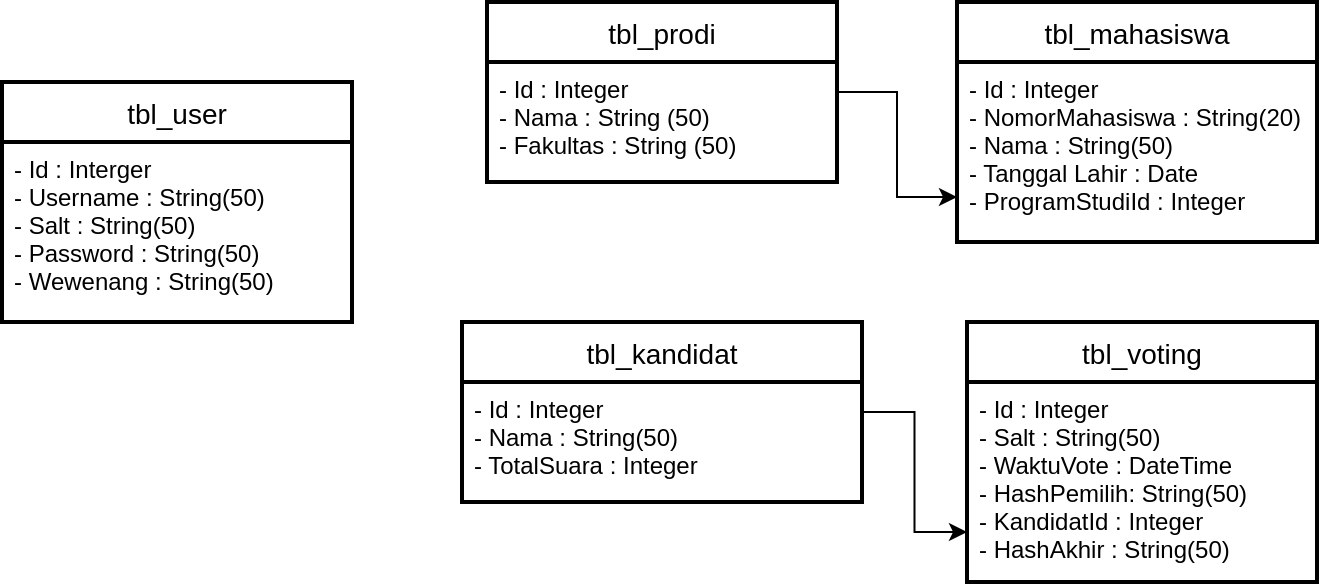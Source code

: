 <mxfile version="13.5.5"><diagram id="hA6q2AcTqDbjUdnbhLis" name="Page-1"><mxGraphModel dx="806" dy="519" grid="1" gridSize="10" guides="1" tooltips="1" connect="1" arrows="1" fold="1" page="1" pageScale="1" pageWidth="850" pageHeight="1100" math="0" shadow="0"><root><mxCell id="0"/><mxCell id="1" parent="0"/><mxCell id="hBsBICLb6msn_SieOSbt-7" style="edgeStyle=orthogonalEdgeStyle;rounded=0;orthogonalLoop=1;jettySize=auto;html=1;exitX=1;exitY=0.25;exitDx=0;exitDy=0;entryX=0;entryY=0.75;entryDx=0;entryDy=0;" edge="1" parent="1" source="hBsBICLb6msn_SieOSbt-4" target="aYHUc-IorE9SrCCVJnuH-11"><mxGeometry relative="1" as="geometry"/></mxCell><mxCell id="hBsBICLb6msn_SieOSbt-8" style="edgeStyle=orthogonalEdgeStyle;rounded=0;orthogonalLoop=1;jettySize=auto;html=1;exitX=1;exitY=0.25;exitDx=0;exitDy=0;entryX=0;entryY=0.75;entryDx=0;entryDy=0;" edge="1" parent="1" source="aYHUc-IorE9SrCCVJnuH-13" target="aYHUc-IorE9SrCCVJnuH-18"><mxGeometry relative="1" as="geometry"/></mxCell><mxCell id="aYHUc-IorE9SrCCVJnuH-17" value="tbl_voting" style="swimlane;childLayout=stackLayout;horizontal=1;startSize=30;horizontalStack=0;rounded=1;fontSize=14;fontStyle=0;strokeWidth=2;resizeParent=0;resizeLast=1;shadow=0;dashed=0;align=center;arcSize=0;" parent="1" vertex="1"><mxGeometry x="522.5" y="240" width="175" height="130" as="geometry"/></mxCell><mxCell id="aYHUc-IorE9SrCCVJnuH-18" value="- Id : Integer &#xA;- Salt : String(50) &#xA;- WaktuVote : DateTime &#xA;- HashPemilih: String(50) &#xA;- KandidatId : Integer &#xA;- HashAkhir : String(50) &#xA;&#xA;" style="align=left;strokeColor=none;fillColor=none;spacingLeft=4;fontSize=12;verticalAlign=top;resizable=0;rotatable=0;part=1;fontStyle=0" parent="aYHUc-IorE9SrCCVJnuH-17" vertex="1"><mxGeometry y="30" width="175" height="100" as="geometry"/></mxCell><mxCell id="aYHUc-IorE9SrCCVJnuH-12" value="tbl_kandidat" style="swimlane;childLayout=stackLayout;horizontal=1;startSize=30;horizontalStack=0;rounded=1;fontSize=14;fontStyle=0;strokeWidth=2;resizeParent=0;resizeLast=1;shadow=0;dashed=0;align=center;arcSize=0;" parent="1" vertex="1"><mxGeometry x="270" y="240" width="200" height="90" as="geometry"/></mxCell><mxCell id="aYHUc-IorE9SrCCVJnuH-13" value="- Id : Integer &#xA;- Nama : String(50) &#xA;- TotalSuara : Integer" style="align=left;strokeColor=none;fillColor=none;spacingLeft=4;fontSize=12;verticalAlign=top;resizable=0;rotatable=0;part=1;" parent="aYHUc-IorE9SrCCVJnuH-12" vertex="1"><mxGeometry y="30" width="200" height="60" as="geometry"/></mxCell><mxCell id="hBsBICLb6msn_SieOSbt-3" value="tbl_prodi" style="swimlane;childLayout=stackLayout;horizontal=1;startSize=30;horizontalStack=0;rounded=1;fontSize=14;fontStyle=0;strokeWidth=2;resizeParent=0;resizeLast=1;shadow=0;dashed=0;align=center;arcSize=0;" vertex="1" parent="1"><mxGeometry x="282.5" y="80" width="175" height="90" as="geometry"/></mxCell><mxCell id="hBsBICLb6msn_SieOSbt-4" value="- Id : Integer&#xA;- Nama : String (50)&#xA;- Fakultas : String (50)" style="align=left;strokeColor=none;fillColor=none;spacingLeft=4;fontSize=12;verticalAlign=top;resizable=0;rotatable=0;part=1;fontStyle=0" vertex="1" parent="hBsBICLb6msn_SieOSbt-3"><mxGeometry y="30" width="175" height="60" as="geometry"/></mxCell><mxCell id="aYHUc-IorE9SrCCVJnuH-10" value="tbl_mahasiswa" style="swimlane;childLayout=stackLayout;horizontal=1;startSize=30;horizontalStack=0;rounded=1;fontSize=14;fontStyle=0;strokeWidth=2;resizeParent=0;resizeLast=1;shadow=0;dashed=0;align=center;arcSize=0;" parent="1" vertex="1"><mxGeometry x="517.5" y="80" width="180" height="120" as="geometry"/></mxCell><mxCell id="aYHUc-IorE9SrCCVJnuH-11" value="- Id : Integer &#xA;- NomorMahasiswa : String(20)&#xA;- Nama : String(50)&#xA;- Tanggal Lahir : Date&#xA;- ProgramStudiId : Integer" style="align=left;strokeColor=none;fillColor=none;spacingLeft=4;fontSize=12;verticalAlign=top;resizable=0;rotatable=0;part=1;fontStyle=0" parent="aYHUc-IorE9SrCCVJnuH-10" vertex="1"><mxGeometry y="30" width="180" height="90" as="geometry"/></mxCell><mxCell id="hBsBICLb6msn_SieOSbt-5" value="tbl_user" style="swimlane;childLayout=stackLayout;horizontal=1;startSize=30;horizontalStack=0;rounded=1;fontSize=14;fontStyle=0;strokeWidth=2;resizeParent=0;resizeLast=1;shadow=0;dashed=0;align=center;arcSize=0;" vertex="1" parent="1"><mxGeometry x="40" y="120" width="175" height="120" as="geometry"/></mxCell><mxCell id="hBsBICLb6msn_SieOSbt-6" value="- Id : Interger &#xA;- Username : String(50) &#xA;- Salt : String(50) &#xA;- Password : String(50) &#xA;- Wewenang : String(50) " style="align=left;strokeColor=none;fillColor=none;spacingLeft=4;fontSize=12;verticalAlign=top;resizable=0;rotatable=0;part=1;fontStyle=0" vertex="1" parent="hBsBICLb6msn_SieOSbt-5"><mxGeometry y="30" width="175" height="90" as="geometry"/></mxCell></root></mxGraphModel></diagram></mxfile>